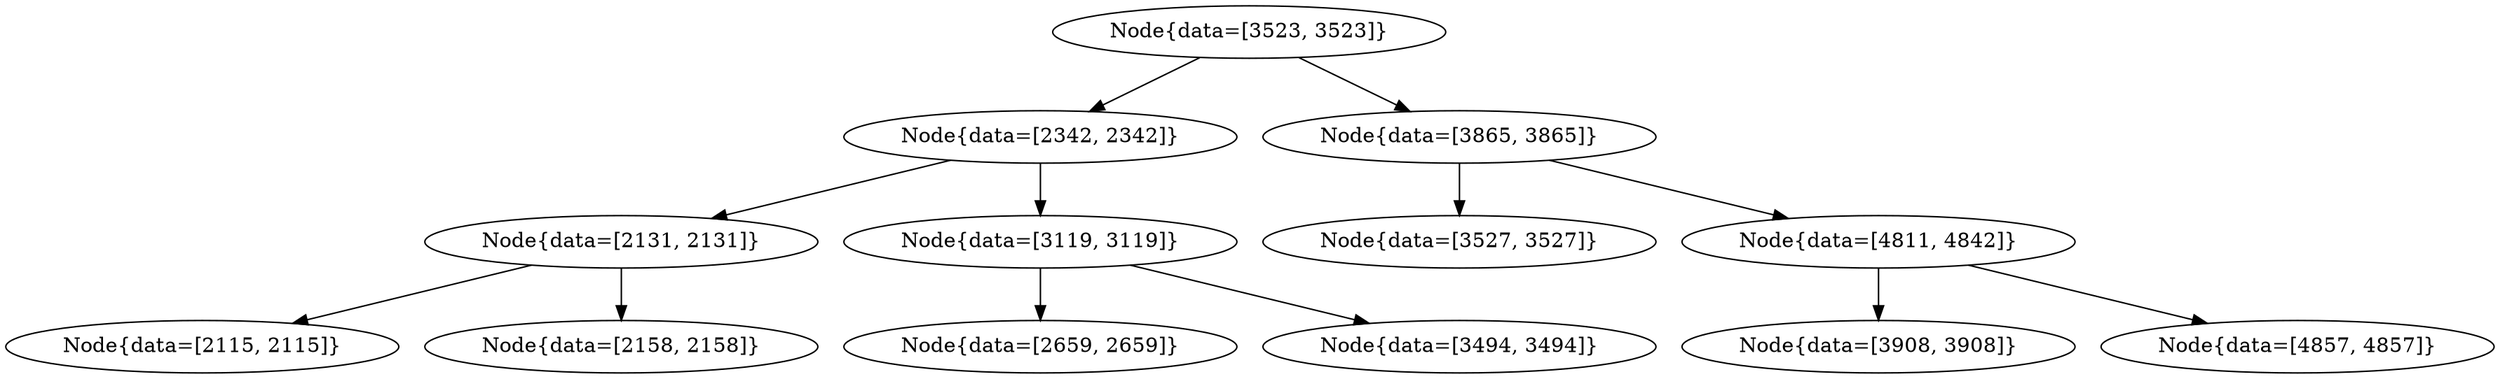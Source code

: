 digraph G{
1559495229 [label="Node{data=[3523, 3523]}"]
1559495229 -> 70279569
70279569 [label="Node{data=[2342, 2342]}"]
70279569 -> 1687516112
1687516112 [label="Node{data=[2131, 2131]}"]
1687516112 -> 327555034
327555034 [label="Node{data=[2115, 2115]}"]
1687516112 -> 1864309373
1864309373 [label="Node{data=[2158, 2158]}"]
70279569 -> 1747239654
1747239654 [label="Node{data=[3119, 3119]}"]
1747239654 -> 669005761
669005761 [label="Node{data=[2659, 2659]}"]
1747239654 -> 83614752
83614752 [label="Node{data=[3494, 3494]}"]
1559495229 -> 329314864
329314864 [label="Node{data=[3865, 3865]}"]
329314864 -> 1574777168
1574777168 [label="Node{data=[3527, 3527]}"]
329314864 -> 2066045717
2066045717 [label="Node{data=[4811, 4842]}"]
2066045717 -> 560300685
560300685 [label="Node{data=[3908, 3908]}"]
2066045717 -> 893441507
893441507 [label="Node{data=[4857, 4857]}"]
}